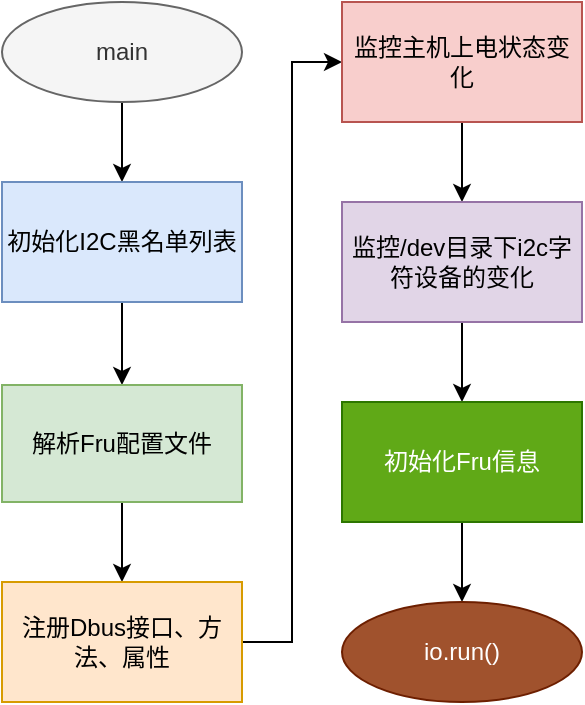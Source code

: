 <mxfile version="27.1.3" pages="3">
  <diagram name="第 1 页" id="1u8ArTw1FontLBKyfY_l">
    <mxGraphModel dx="1207" dy="685" grid="1" gridSize="10" guides="1" tooltips="1" connect="1" arrows="1" fold="1" page="1" pageScale="1" pageWidth="413" pageHeight="583" math="0" shadow="0">
      <root>
        <mxCell id="0" />
        <mxCell id="1" parent="0" />
        <mxCell id="IfK5ttkl6s_aPx9pHkFj-1" value="" style="edgeStyle=orthogonalEdgeStyle;rounded=0;orthogonalLoop=1;jettySize=auto;html=1;" parent="1" source="IfK5ttkl6s_aPx9pHkFj-2" target="IfK5ttkl6s_aPx9pHkFj-4" edge="1">
          <mxGeometry relative="1" as="geometry" />
        </mxCell>
        <mxCell id="IfK5ttkl6s_aPx9pHkFj-2" value="main" style="ellipse;whiteSpace=wrap;html=1;fillColor=#f5f5f5;strokeColor=#666666;fontColor=#333333;" parent="1" vertex="1">
          <mxGeometry x="60" y="90" width="120" height="50" as="geometry" />
        </mxCell>
        <mxCell id="IfK5ttkl6s_aPx9pHkFj-3" value="" style="edgeStyle=orthogonalEdgeStyle;rounded=0;orthogonalLoop=1;jettySize=auto;html=1;" parent="1" source="IfK5ttkl6s_aPx9pHkFj-4" target="IfK5ttkl6s_aPx9pHkFj-6" edge="1">
          <mxGeometry relative="1" as="geometry" />
        </mxCell>
        <mxCell id="IfK5ttkl6s_aPx9pHkFj-4" value="初始化I2C黑名单列表" style="whiteSpace=wrap;html=1;fillColor=#dae8fc;strokeColor=#6c8ebf;" parent="1" vertex="1">
          <mxGeometry x="60" y="180" width="120" height="60" as="geometry" />
        </mxCell>
        <mxCell id="IfK5ttkl6s_aPx9pHkFj-5" value="" style="edgeStyle=orthogonalEdgeStyle;rounded=0;orthogonalLoop=1;jettySize=auto;html=1;" parent="1" source="IfK5ttkl6s_aPx9pHkFj-6" target="IfK5ttkl6s_aPx9pHkFj-8" edge="1">
          <mxGeometry relative="1" as="geometry" />
        </mxCell>
        <mxCell id="IfK5ttkl6s_aPx9pHkFj-6" value="解析Fru配置文件" style="whiteSpace=wrap;html=1;fillColor=#d5e8d4;strokeColor=#82b366;" parent="1" vertex="1">
          <mxGeometry x="60" y="281.5" width="120" height="58.5" as="geometry" />
        </mxCell>
        <mxCell id="IfK5ttkl6s_aPx9pHkFj-7" style="edgeStyle=orthogonalEdgeStyle;rounded=0;orthogonalLoop=1;jettySize=auto;html=1;entryX=0;entryY=0.5;entryDx=0;entryDy=0;" parent="1" source="IfK5ttkl6s_aPx9pHkFj-8" target="IfK5ttkl6s_aPx9pHkFj-10" edge="1">
          <mxGeometry relative="1" as="geometry" />
        </mxCell>
        <mxCell id="IfK5ttkl6s_aPx9pHkFj-8" value="注册Dbus接口、方法、属性" style="whiteSpace=wrap;html=1;fillColor=#ffe6cc;strokeColor=#d79b00;" parent="1" vertex="1">
          <mxGeometry x="60" y="380" width="120" height="60" as="geometry" />
        </mxCell>
        <mxCell id="IfK5ttkl6s_aPx9pHkFj-9" value="" style="edgeStyle=orthogonalEdgeStyle;rounded=0;orthogonalLoop=1;jettySize=auto;html=1;" parent="1" source="IfK5ttkl6s_aPx9pHkFj-10" target="IfK5ttkl6s_aPx9pHkFj-12" edge="1">
          <mxGeometry relative="1" as="geometry" />
        </mxCell>
        <mxCell id="IfK5ttkl6s_aPx9pHkFj-10" value="监控主机上电状态变化" style="whiteSpace=wrap;html=1;fillColor=#f8cecc;strokeColor=#b85450;" parent="1" vertex="1">
          <mxGeometry x="230" y="90" width="120" height="60" as="geometry" />
        </mxCell>
        <mxCell id="IfK5ttkl6s_aPx9pHkFj-11" value="" style="edgeStyle=orthogonalEdgeStyle;rounded=0;orthogonalLoop=1;jettySize=auto;html=1;" parent="1" source="IfK5ttkl6s_aPx9pHkFj-12" target="IfK5ttkl6s_aPx9pHkFj-14" edge="1">
          <mxGeometry relative="1" as="geometry" />
        </mxCell>
        <mxCell id="IfK5ttkl6s_aPx9pHkFj-12" value="监控/dev目录下i2c字符设备的变化" style="whiteSpace=wrap;html=1;fillColor=#e1d5e7;strokeColor=#9673a6;" parent="1" vertex="1">
          <mxGeometry x="230" y="190" width="120" height="60" as="geometry" />
        </mxCell>
        <mxCell id="IfK5ttkl6s_aPx9pHkFj-13" value="" style="edgeStyle=orthogonalEdgeStyle;rounded=0;orthogonalLoop=1;jettySize=auto;html=1;" parent="1" source="IfK5ttkl6s_aPx9pHkFj-14" target="IfK5ttkl6s_aPx9pHkFj-15" edge="1">
          <mxGeometry relative="1" as="geometry" />
        </mxCell>
        <mxCell id="IfK5ttkl6s_aPx9pHkFj-14" value="初始化Fru信息" style="whiteSpace=wrap;html=1;fillColor=#60a917;strokeColor=#2D7600;fontColor=#ffffff;" parent="1" vertex="1">
          <mxGeometry x="230" y="290" width="120" height="60" as="geometry" />
        </mxCell>
        <mxCell id="IfK5ttkl6s_aPx9pHkFj-15" value="io.run()" style="ellipse;whiteSpace=wrap;html=1;fillColor=#a0522d;strokeColor=#6D1F00;fontColor=#ffffff;" parent="1" vertex="1">
          <mxGeometry x="230" y="390" width="120" height="50" as="geometry" />
        </mxCell>
      </root>
    </mxGraphModel>
  </diagram>
  <diagram id="i6YbOFVPQ1n_2MqawPkc" name="第 2 页">
    <mxGraphModel dx="1207" dy="685" grid="1" gridSize="10" guides="1" tooltips="1" connect="1" arrows="1" fold="1" page="1" pageScale="1" pageWidth="413" pageHeight="583" math="0" shadow="0">
      <root>
        <mxCell id="0" />
        <mxCell id="1" parent="0" />
        <mxCell id="nXz6jG_19tEw-BoYWDpN-1" value="" style="edgeStyle=orthogonalEdgeStyle;rounded=0;orthogonalLoop=1;jettySize=auto;html=1;" parent="1" source="nXz6jG_19tEw-BoYWDpN-2" target="nXz6jG_19tEw-BoYWDpN-4" edge="1">
          <mxGeometry relative="1" as="geometry" />
        </mxCell>
        <mxCell id="nXz6jG_19tEw-BoYWDpN-2" value="&lt;div style=&quot;font-size: 14px; color: rgb(31, 35, 41);&quot;&gt;&lt;p&gt;rescanBusses&lt;/p&gt;&lt;/div&gt;&lt;span style=&quot;white-space-collapse: preserve;&quot;&gt;&lt;/span&gt;" style="ellipse;whiteSpace=wrap;html=1;fillColor=#f5f5f5;strokeColor=#666666;fontColor=#333333;" parent="1" vertex="1">
          <mxGeometry x="80" y="170" width="120" height="50" as="geometry" />
        </mxCell>
        <mxCell id="nXz6jG_19tEw-BoYWDpN-3" value="" style="edgeStyle=orthogonalEdgeStyle;rounded=0;orthogonalLoop=1;jettySize=auto;html=1;" parent="1" source="nXz6jG_19tEw-BoYWDpN-4" target="nXz6jG_19tEw-BoYWDpN-6" edge="1">
          <mxGeometry relative="1" as="geometry" />
        </mxCell>
        <mxCell id="nXz6jG_19tEw-BoYWDpN-4" value="获取所有的I2C字符设备路径" style="whiteSpace=wrap;html=1;fillColor=#dae8fc;strokeColor=#6c8ebf;" parent="1" vertex="1">
          <mxGeometry x="80" y="260" width="120" height="60" as="geometry" />
        </mxCell>
        <mxCell id="nXz6jG_19tEw-BoYWDpN-5" value="" style="edgeStyle=orthogonalEdgeStyle;rounded=0;orthogonalLoop=1;jettySize=auto;html=1;" parent="1" source="nXz6jG_19tEw-BoYWDpN-6" target="nXz6jG_19tEw-BoYWDpN-8" edge="1">
          <mxGeometry relative="1" as="geometry" />
        </mxCell>
        <mxCell id="nXz6jG_19tEw-BoYWDpN-6" value="清除之前的Fru信息" style="whiteSpace=wrap;html=1;fillColor=#d5e8d4;strokeColor=#82b366;" parent="1" vertex="1">
          <mxGeometry x="80" y="361.5" width="120" height="58.5" as="geometry" />
        </mxCell>
        <mxCell id="nXz6jG_19tEw-BoYWDpN-7" style="edgeStyle=orthogonalEdgeStyle;rounded=0;orthogonalLoop=1;jettySize=auto;html=1;entryX=0;entryY=0.5;entryDx=0;entryDy=0;" parent="1" source="nXz6jG_19tEw-BoYWDpN-8" target="nXz6jG_19tEw-BoYWDpN-10" edge="1">
          <mxGeometry relative="1" as="geometry" />
        </mxCell>
        <mxCell id="nXz6jG_19tEw-BoYWDpN-8" value="实例化一个FindDevices对象" style="whiteSpace=wrap;html=1;fillColor=#ffe6cc;strokeColor=#d79b00;" parent="1" vertex="1">
          <mxGeometry x="80" y="460" width="120" height="60" as="geometry" />
        </mxCell>
        <mxCell id="nXz6jG_19tEw-BoYWDpN-9" value="" style="edgeStyle=orthogonalEdgeStyle;rounded=0;orthogonalLoop=1;jettySize=auto;html=1;" parent="1" source="nXz6jG_19tEw-BoYWDpN-10" target="nXz6jG_19tEw-BoYWDpN-12" edge="1">
          <mxGeometry relative="1" as="geometry" />
        </mxCell>
        <mxCell id="nXz6jG_19tEw-BoYWDpN-10" value="获取所有的Fru信息" style="whiteSpace=wrap;html=1;fillColor=#f8cecc;strokeColor=#b85450;" parent="1" vertex="1">
          <mxGeometry x="250" y="260" width="120" height="60" as="geometry" />
        </mxCell>
        <mxCell id="nXz6jG_19tEw-BoYWDpN-11" value="" style="edgeStyle=orthogonalEdgeStyle;rounded=0;orthogonalLoop=1;jettySize=auto;html=1;" parent="1" source="nXz6jG_19tEw-BoYWDpN-12" edge="1">
          <mxGeometry relative="1" as="geometry">
            <mxPoint x="310" y="460" as="targetPoint" />
          </mxGeometry>
        </mxCell>
        <mxCell id="nXz6jG_19tEw-BoYWDpN-12" value="推送Dbus信息到Dbus接口" style="whiteSpace=wrap;html=1;fillColor=#e1d5e7;strokeColor=#9673a6;" parent="1" vertex="1">
          <mxGeometry x="250" y="360" width="120" height="60" as="geometry" />
        </mxCell>
        <mxCell id="nXz6jG_19tEw-BoYWDpN-15" value="end" style="ellipse;whiteSpace=wrap;html=1;fillColor=#a0522d;strokeColor=#6D1F00;fontColor=#ffffff;" parent="1" vertex="1">
          <mxGeometry x="250" y="460" width="120" height="50" as="geometry" />
        </mxCell>
      </root>
    </mxGraphModel>
  </diagram>
  <diagram id="smnrsXmnXxyR59O-nL4V" name="第 3 页">
    <mxGraphModel grid="1" page="1" gridSize="10" guides="1" tooltips="1" connect="1" arrows="1" fold="1" pageScale="1" pageWidth="413" pageHeight="583" math="0" shadow="0">
      <root>
        <mxCell id="0" />
        <mxCell id="1" parent="0" />
      </root>
    </mxGraphModel>
  </diagram>
</mxfile>
